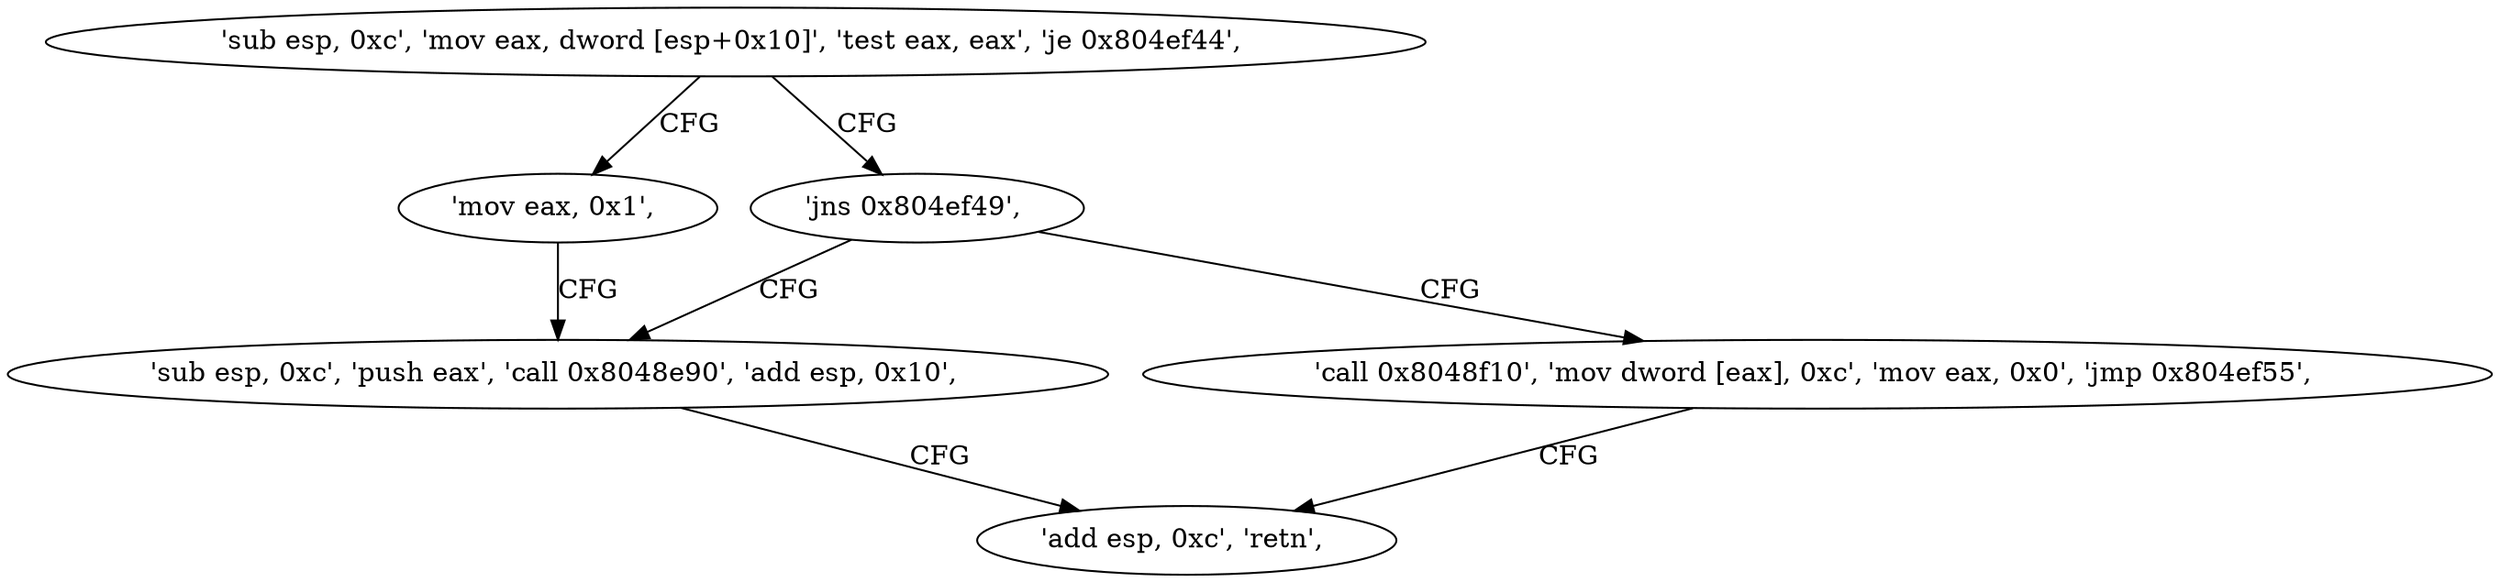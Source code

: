 digraph "func" {
"134541093" [label = "'sub esp, 0xc', 'mov eax, dword [esp+0x10]', 'test eax, eax', 'je 0x804ef44', " ]
"134541124" [label = "'mov eax, 0x1', " ]
"134541104" [label = "'jns 0x804ef49', " ]
"134541129" [label = "'sub esp, 0xc', 'push eax', 'call 0x8048e90', 'add esp, 0x10', " ]
"134541106" [label = "'call 0x8048f10', 'mov dword [eax], 0xc', 'mov eax, 0x0', 'jmp 0x804ef55', " ]
"134541141" [label = "'add esp, 0xc', 'retn', " ]
"134541093" -> "134541124" [ label = "CFG" ]
"134541093" -> "134541104" [ label = "CFG" ]
"134541124" -> "134541129" [ label = "CFG" ]
"134541104" -> "134541129" [ label = "CFG" ]
"134541104" -> "134541106" [ label = "CFG" ]
"134541129" -> "134541141" [ label = "CFG" ]
"134541106" -> "134541141" [ label = "CFG" ]
}
